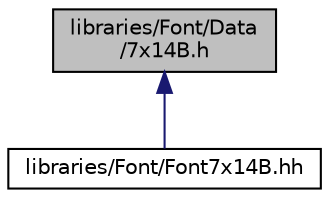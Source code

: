 digraph "libraries/Font/Data/7x14B.h"
{
  edge [fontname="Helvetica",fontsize="10",labelfontname="Helvetica",labelfontsize="10"];
  node [fontname="Helvetica",fontsize="10",shape=record];
  Node1 [label="libraries/Font/Data\l/7x14B.h",height=0.2,width=0.4,color="black", fillcolor="grey75", style="filled", fontcolor="black"];
  Node1 -> Node2 [dir="back",color="midnightblue",fontsize="10",style="solid",fontname="Helvetica"];
  Node2 [label="libraries/Font/Font7x14B.hh",height=0.2,width=0.4,color="black", fillcolor="white", style="filled",URL="$d8/dae/Font7x14B_8hh.html"];
}
